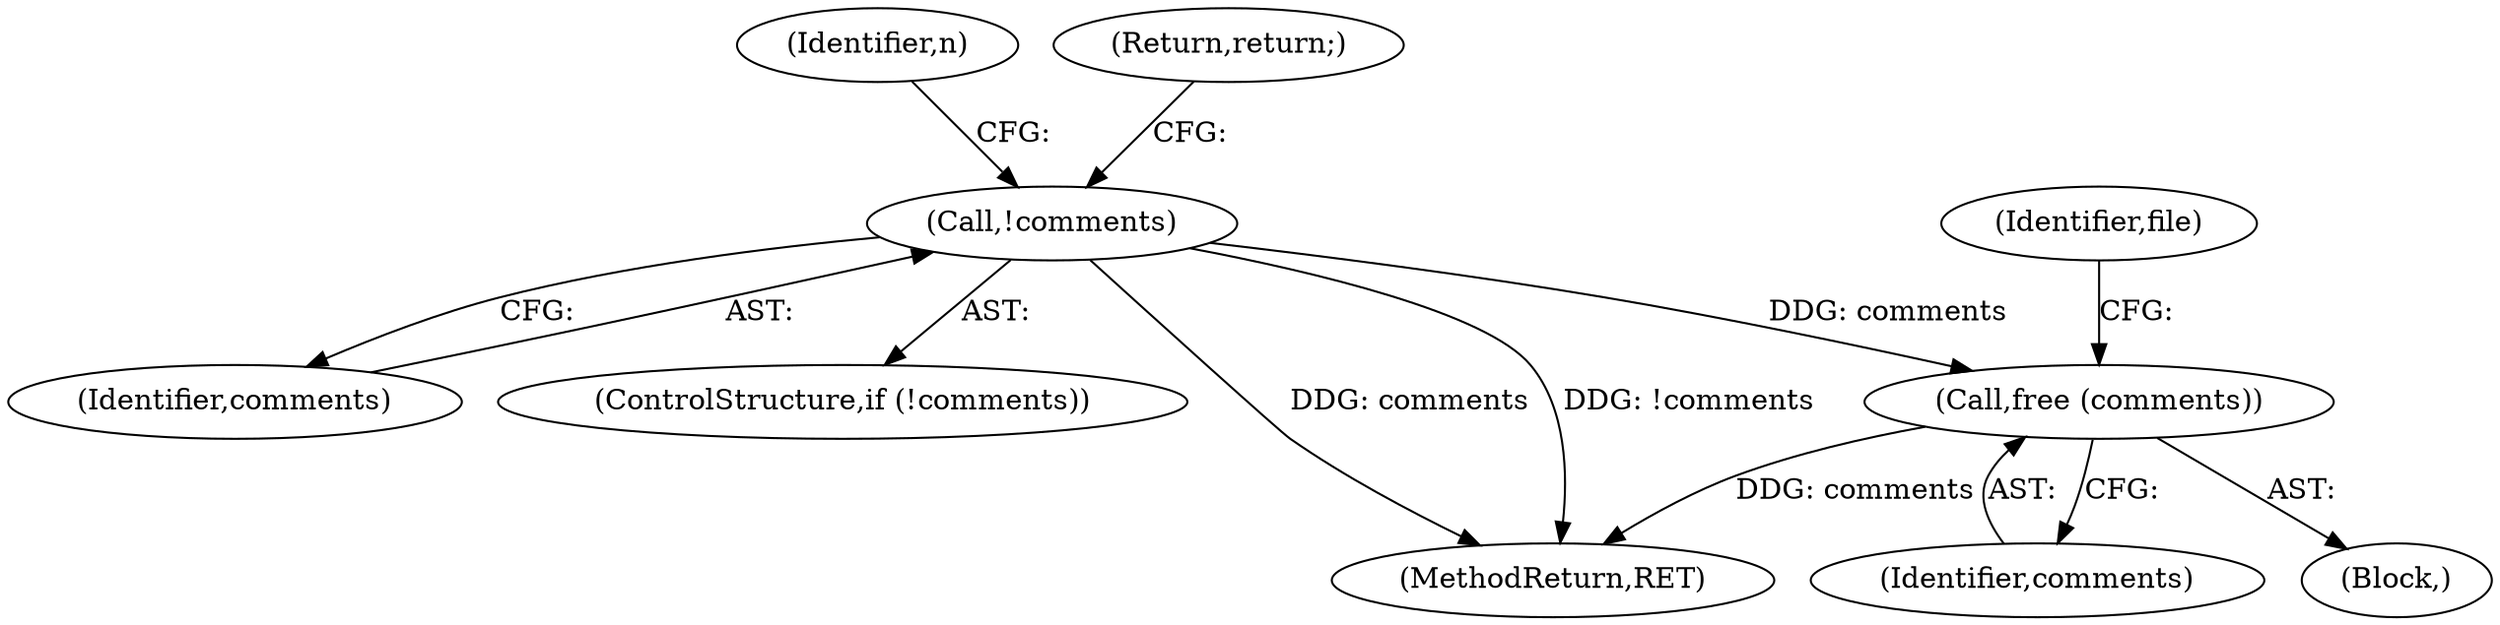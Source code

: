 digraph "0_xcursor_4794b5dd34688158fb51a2943032569d3780c4b8@API" {
"1000200" [label="(Call,free (comments))"];
"1000180" [label="(Call,!comments)"];
"1000181" [label="(Identifier,comments)"];
"1000185" [label="(Identifier,n)"];
"1000177" [label="(Block,)"];
"1000201" [label="(Identifier,comments)"];
"1000180" [label="(Call,!comments)"];
"1000207" [label="(Identifier,file)"];
"1000182" [label="(Return,return;)"];
"1000179" [label="(ControlStructure,if (!comments))"];
"1000200" [label="(Call,free (comments))"];
"1001171" [label="(MethodReturn,RET)"];
"1000200" -> "1000177"  [label="AST: "];
"1000200" -> "1000201"  [label="CFG: "];
"1000201" -> "1000200"  [label="AST: "];
"1000207" -> "1000200"  [label="CFG: "];
"1000200" -> "1001171"  [label="DDG: comments"];
"1000180" -> "1000200"  [label="DDG: comments"];
"1000180" -> "1000179"  [label="AST: "];
"1000180" -> "1000181"  [label="CFG: "];
"1000181" -> "1000180"  [label="AST: "];
"1000182" -> "1000180"  [label="CFG: "];
"1000185" -> "1000180"  [label="CFG: "];
"1000180" -> "1001171"  [label="DDG: comments"];
"1000180" -> "1001171"  [label="DDG: !comments"];
}
